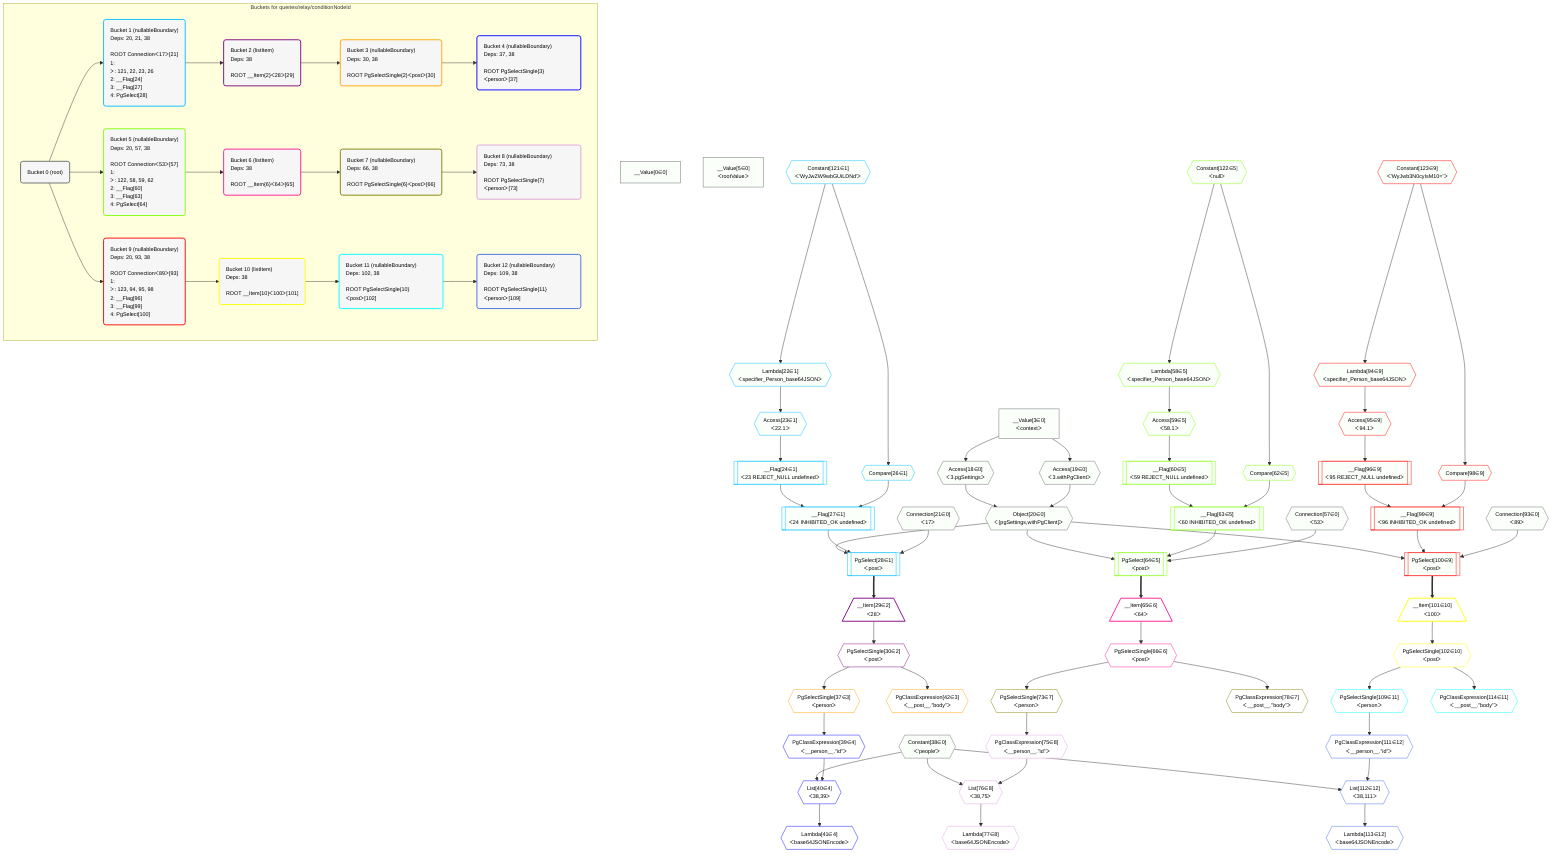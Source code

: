 %%{init: {'themeVariables': { 'fontSize': '12px'}}}%%
graph TD
    classDef path fill:#eee,stroke:#000,color:#000
    classDef plan fill:#fff,stroke-width:1px,color:#000
    classDef itemplan fill:#fff,stroke-width:2px,color:#000
    classDef unbatchedplan fill:#dff,stroke-width:1px,color:#000
    classDef sideeffectplan fill:#fcc,stroke-width:2px,color:#000
    classDef bucket fill:#f6f6f6,color:#000,stroke-width:2px,text-align:left


    %% plan dependencies
    Object20{{"Object[20∈0]<br />ᐸ{pgSettings,withPgClient}ᐳ"}}:::plan
    Access18{{"Access[18∈0]<br />ᐸ3.pgSettingsᐳ"}}:::plan
    Access19{{"Access[19∈0]<br />ᐸ3.withPgClientᐳ"}}:::plan
    Access18 & Access19 --> Object20
    __Value3["__Value[3∈0]<br />ᐸcontextᐳ"]:::plan
    __Value3 --> Access18
    __Value3 --> Access19
    __Value0["__Value[0∈0]"]:::plan
    __Value5["__Value[5∈0]<br />ᐸrootValueᐳ"]:::plan
    Connection21{{"Connection[21∈0]<br />ᐸ17ᐳ"}}:::plan
    Constant38{{"Constant[38∈0]<br />ᐸ'people'ᐳ"}}:::plan
    Connection57{{"Connection[57∈0]<br />ᐸ53ᐳ"}}:::plan
    Connection93{{"Connection[93∈0]<br />ᐸ89ᐳ"}}:::plan
    PgSelect28[["PgSelect[28∈1]<br />ᐸpostᐳ"]]:::plan
    __Flag27[["__Flag[27∈1]<br />ᐸ24 INHIBITED_OK undefinedᐳ"]]:::plan
    Object20 & __Flag27 & Connection21 --> PgSelect28
    __Flag24[["__Flag[24∈1]<br />ᐸ23 REJECT_NULL undefinedᐳ"]]:::plan
    Compare26{{"Compare[26∈1]"}}:::plan
    __Flag24 & Compare26 --> __Flag27
    Lambda22{{"Lambda[22∈1]<br />ᐸspecifier_Person_base64JSONᐳ"}}:::plan
    Constant121{{"Constant[121∈1]<br />ᐸ'WyJwZW9wbGUiLDNd'ᐳ"}}:::plan
    Constant121 --> Lambda22
    Access23{{"Access[23∈1]<br />ᐸ22.1ᐳ"}}:::plan
    Lambda22 --> Access23
    Access23 --> __Flag24
    Constant121 --> Compare26
    __Item29[/"__Item[29∈2]<br />ᐸ28ᐳ"\]:::itemplan
    PgSelect28 ==> __Item29
    PgSelectSingle30{{"PgSelectSingle[30∈2]<br />ᐸpostᐳ"}}:::plan
    __Item29 --> PgSelectSingle30
    PgSelectSingle37{{"PgSelectSingle[37∈3]<br />ᐸpersonᐳ"}}:::plan
    PgSelectSingle30 --> PgSelectSingle37
    PgClassExpression42{{"PgClassExpression[42∈3]<br />ᐸ__post__.”body”ᐳ"}}:::plan
    PgSelectSingle30 --> PgClassExpression42
    List40{{"List[40∈4]<br />ᐸ38,39ᐳ"}}:::plan
    PgClassExpression39{{"PgClassExpression[39∈4]<br />ᐸ__person__.”id”ᐳ"}}:::plan
    Constant38 & PgClassExpression39 --> List40
    PgSelectSingle37 --> PgClassExpression39
    Lambda41{{"Lambda[41∈4]<br />ᐸbase64JSONEncodeᐳ"}}:::plan
    List40 --> Lambda41
    PgSelect64[["PgSelect[64∈5]<br />ᐸpostᐳ"]]:::plan
    __Flag63[["__Flag[63∈5]<br />ᐸ60 INHIBITED_OK undefinedᐳ"]]:::plan
    Object20 & __Flag63 & Connection57 --> PgSelect64
    __Flag60[["__Flag[60∈5]<br />ᐸ59 REJECT_NULL undefinedᐳ"]]:::plan
    Compare62{{"Compare[62∈5]"}}:::plan
    __Flag60 & Compare62 --> __Flag63
    Lambda58{{"Lambda[58∈5]<br />ᐸspecifier_Person_base64JSONᐳ"}}:::plan
    Constant122{{"Constant[122∈5]<br />ᐸnullᐳ"}}:::plan
    Constant122 --> Lambda58
    Access59{{"Access[59∈5]<br />ᐸ58.1ᐳ"}}:::plan
    Lambda58 --> Access59
    Access59 --> __Flag60
    Constant122 --> Compare62
    __Item65[/"__Item[65∈6]<br />ᐸ64ᐳ"\]:::itemplan
    PgSelect64 ==> __Item65
    PgSelectSingle66{{"PgSelectSingle[66∈6]<br />ᐸpostᐳ"}}:::plan
    __Item65 --> PgSelectSingle66
    PgSelectSingle73{{"PgSelectSingle[73∈7]<br />ᐸpersonᐳ"}}:::plan
    PgSelectSingle66 --> PgSelectSingle73
    PgClassExpression78{{"PgClassExpression[78∈7]<br />ᐸ__post__.”body”ᐳ"}}:::plan
    PgSelectSingle66 --> PgClassExpression78
    List76{{"List[76∈8]<br />ᐸ38,75ᐳ"}}:::plan
    PgClassExpression75{{"PgClassExpression[75∈8]<br />ᐸ__person__.”id”ᐳ"}}:::plan
    Constant38 & PgClassExpression75 --> List76
    PgSelectSingle73 --> PgClassExpression75
    Lambda77{{"Lambda[77∈8]<br />ᐸbase64JSONEncodeᐳ"}}:::plan
    List76 --> Lambda77
    PgSelect100[["PgSelect[100∈9]<br />ᐸpostᐳ"]]:::plan
    __Flag99[["__Flag[99∈9]<br />ᐸ96 INHIBITED_OK undefinedᐳ"]]:::plan
    Object20 & __Flag99 & Connection93 --> PgSelect100
    __Flag96[["__Flag[96∈9]<br />ᐸ95 REJECT_NULL undefinedᐳ"]]:::plan
    Compare98{{"Compare[98∈9]"}}:::plan
    __Flag96 & Compare98 --> __Flag99
    Lambda94{{"Lambda[94∈9]<br />ᐸspecifier_Person_base64JSONᐳ"}}:::plan
    Constant123{{"Constant[123∈9]<br />ᐸ'WyJwb3N0cyIsM10='ᐳ"}}:::plan
    Constant123 --> Lambda94
    Access95{{"Access[95∈9]<br />ᐸ94.1ᐳ"}}:::plan
    Lambda94 --> Access95
    Access95 --> __Flag96
    Constant123 --> Compare98
    __Item101[/"__Item[101∈10]<br />ᐸ100ᐳ"\]:::itemplan
    PgSelect100 ==> __Item101
    PgSelectSingle102{{"PgSelectSingle[102∈10]<br />ᐸpostᐳ"}}:::plan
    __Item101 --> PgSelectSingle102
    PgSelectSingle109{{"PgSelectSingle[109∈11]<br />ᐸpersonᐳ"}}:::plan
    PgSelectSingle102 --> PgSelectSingle109
    PgClassExpression114{{"PgClassExpression[114∈11]<br />ᐸ__post__.”body”ᐳ"}}:::plan
    PgSelectSingle102 --> PgClassExpression114
    List112{{"List[112∈12]<br />ᐸ38,111ᐳ"}}:::plan
    PgClassExpression111{{"PgClassExpression[111∈12]<br />ᐸ__person__.”id”ᐳ"}}:::plan
    Constant38 & PgClassExpression111 --> List112
    PgSelectSingle109 --> PgClassExpression111
    Lambda113{{"Lambda[113∈12]<br />ᐸbase64JSONEncodeᐳ"}}:::plan
    List112 --> Lambda113

    %% define steps

    subgraph "Buckets for queries/relay/conditionNodeId"
    Bucket0("Bucket 0 (root)"):::bucket
    classDef bucket0 stroke:#696969
    class Bucket0,__Value0,__Value3,__Value5,Access18,Access19,Object20,Connection21,Constant38,Connection57,Connection93 bucket0
    Bucket1("Bucket 1 (nullableBoundary)<br />Deps: 20, 21, 38<br /><br />ROOT Connectionᐸ17ᐳ[21]<br />1: <br />ᐳ: 121, 22, 23, 26<br />2: __Flag[24]<br />3: __Flag[27]<br />4: PgSelect[28]"):::bucket
    classDef bucket1 stroke:#00bfff
    class Bucket1,Lambda22,Access23,__Flag24,Compare26,__Flag27,PgSelect28,Constant121 bucket1
    Bucket2("Bucket 2 (listItem)<br />Deps: 38<br /><br />ROOT __Item{2}ᐸ28ᐳ[29]"):::bucket
    classDef bucket2 stroke:#7f007f
    class Bucket2,__Item29,PgSelectSingle30 bucket2
    Bucket3("Bucket 3 (nullableBoundary)<br />Deps: 30, 38<br /><br />ROOT PgSelectSingle{2}ᐸpostᐳ[30]"):::bucket
    classDef bucket3 stroke:#ffa500
    class Bucket3,PgSelectSingle37,PgClassExpression42 bucket3
    Bucket4("Bucket 4 (nullableBoundary)<br />Deps: 37, 38<br /><br />ROOT PgSelectSingle{3}ᐸpersonᐳ[37]"):::bucket
    classDef bucket4 stroke:#0000ff
    class Bucket4,PgClassExpression39,List40,Lambda41 bucket4
    Bucket5("Bucket 5 (nullableBoundary)<br />Deps: 20, 57, 38<br /><br />ROOT Connectionᐸ53ᐳ[57]<br />1: <br />ᐳ: 122, 58, 59, 62<br />2: __Flag[60]<br />3: __Flag[63]<br />4: PgSelect[64]"):::bucket
    classDef bucket5 stroke:#7fff00
    class Bucket5,Lambda58,Access59,__Flag60,Compare62,__Flag63,PgSelect64,Constant122 bucket5
    Bucket6("Bucket 6 (listItem)<br />Deps: 38<br /><br />ROOT __Item{6}ᐸ64ᐳ[65]"):::bucket
    classDef bucket6 stroke:#ff1493
    class Bucket6,__Item65,PgSelectSingle66 bucket6
    Bucket7("Bucket 7 (nullableBoundary)<br />Deps: 66, 38<br /><br />ROOT PgSelectSingle{6}ᐸpostᐳ[66]"):::bucket
    classDef bucket7 stroke:#808000
    class Bucket7,PgSelectSingle73,PgClassExpression78 bucket7
    Bucket8("Bucket 8 (nullableBoundary)<br />Deps: 73, 38<br /><br />ROOT PgSelectSingle{7}ᐸpersonᐳ[73]"):::bucket
    classDef bucket8 stroke:#dda0dd
    class Bucket8,PgClassExpression75,List76,Lambda77 bucket8
    Bucket9("Bucket 9 (nullableBoundary)<br />Deps: 20, 93, 38<br /><br />ROOT Connectionᐸ89ᐳ[93]<br />1: <br />ᐳ: 123, 94, 95, 98<br />2: __Flag[96]<br />3: __Flag[99]<br />4: PgSelect[100]"):::bucket
    classDef bucket9 stroke:#ff0000
    class Bucket9,Lambda94,Access95,__Flag96,Compare98,__Flag99,PgSelect100,Constant123 bucket9
    Bucket10("Bucket 10 (listItem)<br />Deps: 38<br /><br />ROOT __Item{10}ᐸ100ᐳ[101]"):::bucket
    classDef bucket10 stroke:#ffff00
    class Bucket10,__Item101,PgSelectSingle102 bucket10
    Bucket11("Bucket 11 (nullableBoundary)<br />Deps: 102, 38<br /><br />ROOT PgSelectSingle{10}ᐸpostᐳ[102]"):::bucket
    classDef bucket11 stroke:#00ffff
    class Bucket11,PgSelectSingle109,PgClassExpression114 bucket11
    Bucket12("Bucket 12 (nullableBoundary)<br />Deps: 109, 38<br /><br />ROOT PgSelectSingle{11}ᐸpersonᐳ[109]"):::bucket
    classDef bucket12 stroke:#4169e1
    class Bucket12,PgClassExpression111,List112,Lambda113 bucket12
    Bucket0 --> Bucket1 & Bucket5 & Bucket9
    Bucket1 --> Bucket2
    Bucket2 --> Bucket3
    Bucket3 --> Bucket4
    Bucket5 --> Bucket6
    Bucket6 --> Bucket7
    Bucket7 --> Bucket8
    Bucket9 --> Bucket10
    Bucket10 --> Bucket11
    Bucket11 --> Bucket12
    classDef unary fill:#fafffa,borderWidth:8px
    class Object20,Access18,Access19,__Value0,__Value3,__Value5,Connection21,Constant38,Connection57,Connection93,PgSelect28,__Flag27,Lambda22,Access23,__Flag24,Compare26,Constant121,PgSelect64,__Flag63,Lambda58,Access59,__Flag60,Compare62,Constant122,PgSelect100,__Flag99,Lambda94,Access95,__Flag96,Compare98,Constant123 unary
    end
